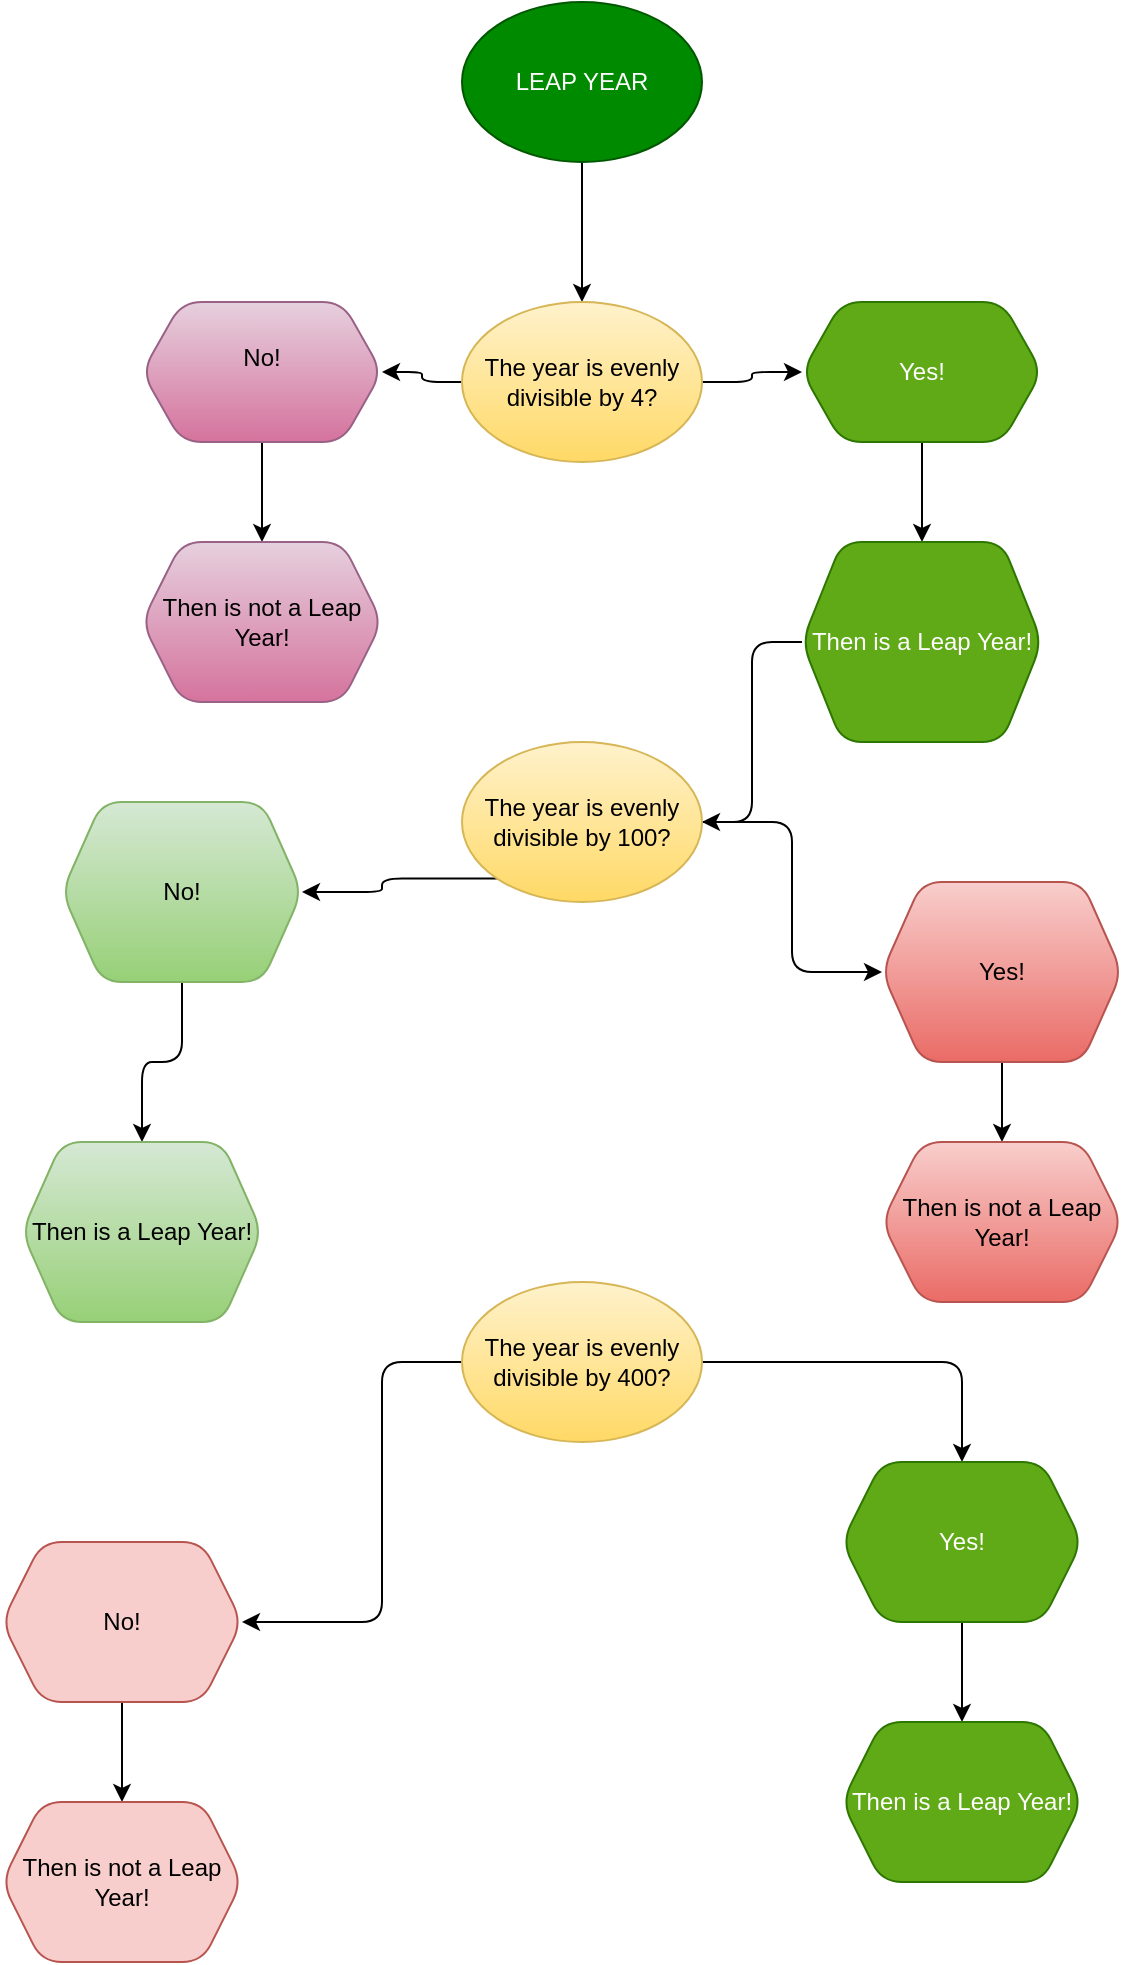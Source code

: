 <mxfile version="24.0.6" type="github">
  <diagram name="Pagină-1" id="4rOUrFuLQQxFFzWTjR8R">
    <mxGraphModel dx="1180" dy="498" grid="1" gridSize="10" guides="1" tooltips="1" connect="1" arrows="1" fold="1" page="1" pageScale="1" pageWidth="827" pageHeight="1169" math="0" shadow="0">
      <root>
        <mxCell id="0" />
        <mxCell id="1" parent="0" />
        <mxCell id="w9p-DGaXQzyqEOsqdk-a-3" style="edgeStyle=orthogonalEdgeStyle;rounded=1;orthogonalLoop=1;jettySize=auto;html=1;exitX=0.5;exitY=1;exitDx=0;exitDy=0;" parent="1" source="w9p-DGaXQzyqEOsqdk-a-1" target="w9p-DGaXQzyqEOsqdk-a-4" edge="1">
          <mxGeometry relative="1" as="geometry">
            <mxPoint x="400" y="170" as="targetPoint" />
          </mxGeometry>
        </mxCell>
        <mxCell id="w9p-DGaXQzyqEOsqdk-a-1" value="LEAP YEAR" style="ellipse;whiteSpace=wrap;html=1;fillColor=#008a00;strokeColor=#005700;fontColor=#ffffff;rounded=1;" parent="1" vertex="1">
          <mxGeometry x="340" y="30" width="120" height="80" as="geometry" />
        </mxCell>
        <mxCell id="w9p-DGaXQzyqEOsqdk-a-5" style="edgeStyle=orthogonalEdgeStyle;rounded=1;orthogonalLoop=1;jettySize=auto;html=1;exitX=0;exitY=0.5;exitDx=0;exitDy=0;" parent="1" source="w9p-DGaXQzyqEOsqdk-a-4" target="w9p-DGaXQzyqEOsqdk-a-6" edge="1">
          <mxGeometry relative="1" as="geometry">
            <mxPoint x="240" y="220" as="targetPoint" />
          </mxGeometry>
        </mxCell>
        <mxCell id="w9p-DGaXQzyqEOsqdk-a-7" style="edgeStyle=orthogonalEdgeStyle;rounded=1;orthogonalLoop=1;jettySize=auto;html=1;exitX=1;exitY=0.5;exitDx=0;exitDy=0;" parent="1" source="w9p-DGaXQzyqEOsqdk-a-4" target="w9p-DGaXQzyqEOsqdk-a-8" edge="1">
          <mxGeometry relative="1" as="geometry">
            <mxPoint x="520" y="220" as="targetPoint" />
          </mxGeometry>
        </mxCell>
        <mxCell id="w9p-DGaXQzyqEOsqdk-a-4" value="The year is evenly divisible by 4?" style="ellipse;whiteSpace=wrap;html=1;fillColor=#fff2cc;strokeColor=#d6b656;gradientColor=#ffd966;rounded=1;" parent="1" vertex="1">
          <mxGeometry x="340" y="180" width="120" height="80" as="geometry" />
        </mxCell>
        <mxCell id="w9p-DGaXQzyqEOsqdk-a-9" style="edgeStyle=orthogonalEdgeStyle;rounded=1;orthogonalLoop=1;jettySize=auto;html=1;" parent="1" source="w9p-DGaXQzyqEOsqdk-a-6" edge="1">
          <mxGeometry relative="1" as="geometry">
            <mxPoint x="240" y="300" as="targetPoint" />
          </mxGeometry>
        </mxCell>
        <mxCell id="w9p-DGaXQzyqEOsqdk-a-6" value="No!&lt;div&gt;&lt;br&gt;&lt;/div&gt;" style="shape=hexagon;perimeter=hexagonPerimeter2;whiteSpace=wrap;html=1;fixedSize=1;fillColor=#e6d0de;strokeColor=#996185;gradientColor=#d5739d;rounded=1;" parent="1" vertex="1">
          <mxGeometry x="180" y="180" width="120" height="70" as="geometry" />
        </mxCell>
        <mxCell id="w9p-DGaXQzyqEOsqdk-a-11" style="edgeStyle=orthogonalEdgeStyle;rounded=1;orthogonalLoop=1;jettySize=auto;html=1;" parent="1" source="w9p-DGaXQzyqEOsqdk-a-8" target="w9p-DGaXQzyqEOsqdk-a-12" edge="1">
          <mxGeometry relative="1" as="geometry">
            <mxPoint x="570" y="300" as="targetPoint" />
          </mxGeometry>
        </mxCell>
        <mxCell id="w9p-DGaXQzyqEOsqdk-a-8" value="Yes!" style="shape=hexagon;perimeter=hexagonPerimeter2;whiteSpace=wrap;html=1;fixedSize=1;fillColor=#60a917;fontColor=#ffffff;strokeColor=#2D7600;rounded=1;" parent="1" vertex="1">
          <mxGeometry x="510" y="180" width="120" height="70" as="geometry" />
        </mxCell>
        <mxCell id="w9p-DGaXQzyqEOsqdk-a-10" value="Then is not a Leap Year!" style="shape=hexagon;perimeter=hexagonPerimeter2;whiteSpace=wrap;html=1;fixedSize=1;fillColor=#e6d0de;strokeColor=#996185;gradientColor=#d5739d;rounded=1;" parent="1" vertex="1">
          <mxGeometry x="180" y="300" width="120" height="80" as="geometry" />
        </mxCell>
        <mxCell id="w9p-DGaXQzyqEOsqdk-a-14" style="edgeStyle=orthogonalEdgeStyle;rounded=1;orthogonalLoop=1;jettySize=auto;html=1;" parent="1" source="w9p-DGaXQzyqEOsqdk-a-12" target="w9p-DGaXQzyqEOsqdk-a-16" edge="1">
          <mxGeometry relative="1" as="geometry">
            <mxPoint x="450" y="390" as="targetPoint" />
          </mxGeometry>
        </mxCell>
        <mxCell id="w9p-DGaXQzyqEOsqdk-a-12" value="&lt;div&gt;Then is a Leap Year!&lt;/div&gt;" style="shape=hexagon;perimeter=hexagonPerimeter2;whiteSpace=wrap;html=1;fixedSize=1;fillColor=#60a917;fontColor=#ffffff;strokeColor=#2D7600;rounded=1;" parent="1" vertex="1">
          <mxGeometry x="510" y="300" width="120" height="100" as="geometry" />
        </mxCell>
        <mxCell id="w9p-DGaXQzyqEOsqdk-a-13" style="edgeStyle=orthogonalEdgeStyle;rounded=1;orthogonalLoop=1;jettySize=auto;html=1;exitX=0.5;exitY=1;exitDx=0;exitDy=0;" parent="1" source="w9p-DGaXQzyqEOsqdk-a-12" target="w9p-DGaXQzyqEOsqdk-a-12" edge="1">
          <mxGeometry relative="1" as="geometry" />
        </mxCell>
        <mxCell id="w9p-DGaXQzyqEOsqdk-a-17" style="edgeStyle=orthogonalEdgeStyle;rounded=1;orthogonalLoop=1;jettySize=auto;html=1;" parent="1" source="w9p-DGaXQzyqEOsqdk-a-16" target="w9p-DGaXQzyqEOsqdk-a-18" edge="1">
          <mxGeometry relative="1" as="geometry">
            <mxPoint x="240" y="480" as="targetPoint" />
          </mxGeometry>
        </mxCell>
        <mxCell id="w9p-DGaXQzyqEOsqdk-a-21" style="edgeStyle=orthogonalEdgeStyle;rounded=1;orthogonalLoop=1;jettySize=auto;html=1;exitX=1;exitY=1;exitDx=0;exitDy=0;" parent="1" source="w9p-DGaXQzyqEOsqdk-a-16" target="w9p-DGaXQzyqEOsqdk-a-22" edge="1">
          <mxGeometry relative="1" as="geometry">
            <mxPoint x="590" y="520" as="targetPoint" />
          </mxGeometry>
        </mxCell>
        <mxCell id="w9p-DGaXQzyqEOsqdk-a-16" value="The year is evenly divisible by 100?" style="ellipse;whiteSpace=wrap;html=1;fillColor=#fff2cc;strokeColor=#d6b656;gradientColor=#ffd966;rounded=1;" parent="1" vertex="1">
          <mxGeometry x="340" y="400" width="120" height="80" as="geometry" />
        </mxCell>
        <mxCell id="Nlh-Jz86pbc6Ysw4xxMV-1" style="edgeStyle=orthogonalEdgeStyle;rounded=0;orthogonalLoop=1;jettySize=auto;html=1;entryX=0.5;entryY=0;entryDx=0;entryDy=0;" edge="1" parent="1" source="w9p-DGaXQzyqEOsqdk-a-18" target="w9p-DGaXQzyqEOsqdk-a-37">
          <mxGeometry relative="1" as="geometry" />
        </mxCell>
        <mxCell id="w9p-DGaXQzyqEOsqdk-a-18" value="Yes!" style="shape=hexagon;perimeter=hexagonPerimeter2;whiteSpace=wrap;html=1;fixedSize=1;fillColor=#f8cecc;strokeColor=#b85450;gradientColor=#ea6b66;rounded=1;" parent="1" vertex="1">
          <mxGeometry x="550" y="470" width="120" height="90" as="geometry" />
        </mxCell>
        <mxCell id="w9p-DGaXQzyqEOsqdk-a-34" style="edgeStyle=orthogonalEdgeStyle;rounded=1;orthogonalLoop=1;jettySize=auto;html=1;exitX=0;exitY=0.5;exitDx=0;exitDy=0;" parent="1" edge="1">
          <mxGeometry relative="1" as="geometry">
            <mxPoint x="170" y="620" as="targetPoint" />
            <mxPoint x="180" y="620" as="sourcePoint" />
          </mxGeometry>
        </mxCell>
        <mxCell id="w9p-DGaXQzyqEOsqdk-a-23" style="edgeStyle=orthogonalEdgeStyle;rounded=1;orthogonalLoop=1;jettySize=auto;html=1;" parent="1" source="w9p-DGaXQzyqEOsqdk-a-22" target="w9p-DGaXQzyqEOsqdk-a-24" edge="1">
          <mxGeometry relative="1" as="geometry">
            <mxPoint x="590" y="610" as="targetPoint" />
          </mxGeometry>
        </mxCell>
        <mxCell id="w9p-DGaXQzyqEOsqdk-a-22" value="No!" style="shape=hexagon;perimeter=hexagonPerimeter2;whiteSpace=wrap;html=1;fixedSize=1;fillColor=#d5e8d4;strokeColor=#82b366;gradientColor=#97d077;rounded=1;" parent="1" vertex="1">
          <mxGeometry x="140" y="430" width="120" height="90" as="geometry" />
        </mxCell>
        <mxCell id="w9p-DGaXQzyqEOsqdk-a-24" value="Then is a Leap Year!" style="shape=hexagon;perimeter=hexagonPerimeter2;whiteSpace=wrap;html=1;fixedSize=1;fillColor=#d5e8d4;strokeColor=#82b366;gradientColor=#97d077;rounded=1;" parent="1" vertex="1">
          <mxGeometry x="120" y="600" width="120" height="90" as="geometry" />
        </mxCell>
        <mxCell id="w9p-DGaXQzyqEOsqdk-a-27" style="edgeStyle=orthogonalEdgeStyle;rounded=1;orthogonalLoop=1;jettySize=auto;html=1;" parent="1" source="w9p-DGaXQzyqEOsqdk-a-26" target="w9p-DGaXQzyqEOsqdk-a-28" edge="1">
          <mxGeometry relative="1" as="geometry">
            <mxPoint x="520" y="780" as="targetPoint" />
          </mxGeometry>
        </mxCell>
        <mxCell id="w9p-DGaXQzyqEOsqdk-a-29" style="edgeStyle=orthogonalEdgeStyle;rounded=1;orthogonalLoop=1;jettySize=auto;html=1;" parent="1" source="w9p-DGaXQzyqEOsqdk-a-26" target="w9p-DGaXQzyqEOsqdk-a-30" edge="1">
          <mxGeometry relative="1" as="geometry">
            <mxPoint x="260" y="760" as="targetPoint" />
            <Array as="points">
              <mxPoint x="300" y="710" />
              <mxPoint x="300" y="840" />
            </Array>
          </mxGeometry>
        </mxCell>
        <mxCell id="w9p-DGaXQzyqEOsqdk-a-26" value="The year is evenly divisible by 400?" style="ellipse;whiteSpace=wrap;html=1;fillColor=#fff2cc;strokeColor=#d6b656;gradientColor=#ffd966;rounded=1;" parent="1" vertex="1">
          <mxGeometry x="340" y="670" width="120" height="80" as="geometry" />
        </mxCell>
        <mxCell id="w9p-DGaXQzyqEOsqdk-a-35" style="edgeStyle=orthogonalEdgeStyle;rounded=1;orthogonalLoop=1;jettySize=auto;html=1;" parent="1" source="w9p-DGaXQzyqEOsqdk-a-28" target="w9p-DGaXQzyqEOsqdk-a-36" edge="1">
          <mxGeometry relative="1" as="geometry">
            <mxPoint x="590" y="880" as="targetPoint" />
          </mxGeometry>
        </mxCell>
        <mxCell id="w9p-DGaXQzyqEOsqdk-a-28" value="Yes!" style="shape=hexagon;perimeter=hexagonPerimeter2;whiteSpace=wrap;html=1;fixedSize=1;fillColor=#60a917;strokeColor=#2D7600;fontColor=#ffffff;rounded=1;" parent="1" vertex="1">
          <mxGeometry x="530" y="760" width="120" height="80" as="geometry" />
        </mxCell>
        <mxCell id="w9p-DGaXQzyqEOsqdk-a-38" style="edgeStyle=orthogonalEdgeStyle;rounded=1;orthogonalLoop=1;jettySize=auto;html=1;entryX=0.5;entryY=0;entryDx=0;entryDy=0;" parent="1" source="w9p-DGaXQzyqEOsqdk-a-30" target="w9p-DGaXQzyqEOsqdk-a-32" edge="1">
          <mxGeometry relative="1" as="geometry" />
        </mxCell>
        <mxCell id="w9p-DGaXQzyqEOsqdk-a-30" value="No!" style="shape=hexagon;perimeter=hexagonPerimeter2;whiteSpace=wrap;html=1;fixedSize=1;fillColor=#f8cecc;strokeColor=#b85450;rounded=1;" parent="1" vertex="1">
          <mxGeometry x="110" y="800" width="120" height="80" as="geometry" />
        </mxCell>
        <mxCell id="w9p-DGaXQzyqEOsqdk-a-32" value="Then is not a Leap Year!" style="shape=hexagon;perimeter=hexagonPerimeter2;whiteSpace=wrap;html=1;fixedSize=1;fillColor=#f8cecc;strokeColor=#b85450;rounded=1;" parent="1" vertex="1">
          <mxGeometry x="110" y="930" width="120" height="80" as="geometry" />
        </mxCell>
        <mxCell id="w9p-DGaXQzyqEOsqdk-a-36" value="Then is a Leap Year!" style="shape=hexagon;perimeter=hexagonPerimeter2;whiteSpace=wrap;html=1;fixedSize=1;fillColor=#60a917;strokeColor=#2D7600;fontColor=#ffffff;rounded=1;" parent="1" vertex="1">
          <mxGeometry x="530" y="890" width="120" height="80" as="geometry" />
        </mxCell>
        <mxCell id="w9p-DGaXQzyqEOsqdk-a-37" value="Then is not a Leap Year!" style="shape=hexagon;perimeter=hexagonPerimeter2;whiteSpace=wrap;html=1;fixedSize=1;fillColor=#f8cecc;strokeColor=#b85450;gradientColor=#ea6b66;rounded=1;" parent="1" vertex="1">
          <mxGeometry x="550" y="600" width="120" height="80" as="geometry" />
        </mxCell>
      </root>
    </mxGraphModel>
  </diagram>
</mxfile>
